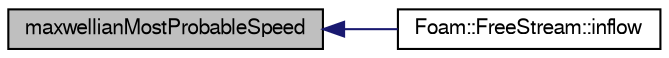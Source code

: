 digraph "maxwellianMostProbableSpeed"
{
  bgcolor="transparent";
  edge [fontname="FreeSans",fontsize="10",labelfontname="FreeSans",labelfontsize="10"];
  node [fontname="FreeSans",fontsize="10",shape=record];
  rankdir="LR";
  Node1 [label="maxwellianMostProbableSpeed",height=0.2,width=0.4,color="black", fillcolor="grey75", style="filled" fontcolor="black"];
  Node1 -> Node2 [dir="back",color="midnightblue",fontsize="10",style="solid",fontname="FreeSans"];
  Node2 [label="Foam::FreeStream::inflow",height=0.2,width=0.4,color="black",URL="$a00835.html#a84e6a7b742df4fcb240fff3040770a0b",tooltip="Introduce particles. "];
}
